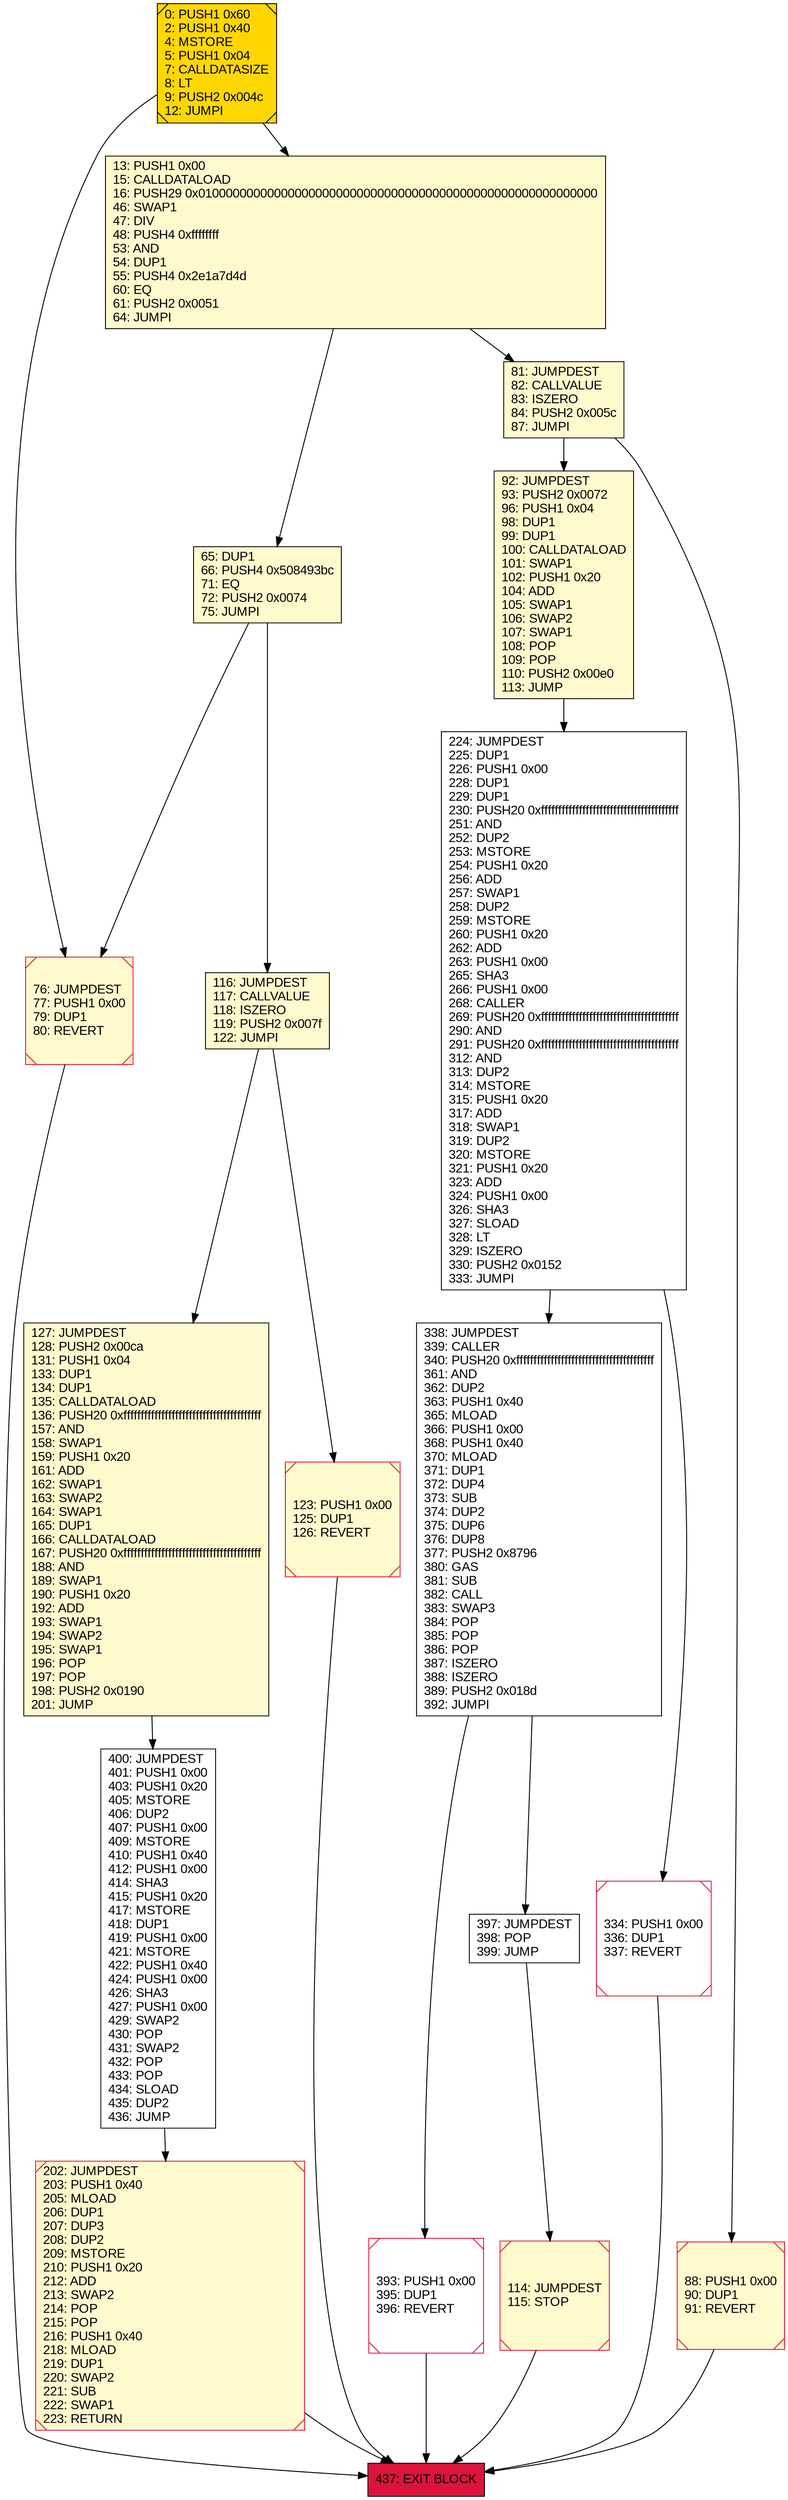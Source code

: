digraph G {
bgcolor=transparent rankdir=UD;
node [shape=box style=filled color=black fillcolor=white fontname=arial fontcolor=black];
65 [label="65: DUP1\l66: PUSH4 0x508493bc\l71: EQ\l72: PUSH2 0x0074\l75: JUMPI\l" fillcolor=lemonchiffon ];
338 [label="338: JUMPDEST\l339: CALLER\l340: PUSH20 0xffffffffffffffffffffffffffffffffffffffff\l361: AND\l362: DUP2\l363: PUSH1 0x40\l365: MLOAD\l366: PUSH1 0x00\l368: PUSH1 0x40\l370: MLOAD\l371: DUP1\l372: DUP4\l373: SUB\l374: DUP2\l375: DUP6\l376: DUP8\l377: PUSH2 0x8796\l380: GAS\l381: SUB\l382: CALL\l383: SWAP3\l384: POP\l385: POP\l386: POP\l387: ISZERO\l388: ISZERO\l389: PUSH2 0x018d\l392: JUMPI\l" ];
0 [label="0: PUSH1 0x60\l2: PUSH1 0x40\l4: MSTORE\l5: PUSH1 0x04\l7: CALLDATASIZE\l8: LT\l9: PUSH2 0x004c\l12: JUMPI\l" fillcolor=lemonchiffon shape=Msquare fillcolor=gold ];
114 [label="114: JUMPDEST\l115: STOP\l" fillcolor=lemonchiffon shape=Msquare color=crimson ];
127 [label="127: JUMPDEST\l128: PUSH2 0x00ca\l131: PUSH1 0x04\l133: DUP1\l134: DUP1\l135: CALLDATALOAD\l136: PUSH20 0xffffffffffffffffffffffffffffffffffffffff\l157: AND\l158: SWAP1\l159: PUSH1 0x20\l161: ADD\l162: SWAP1\l163: SWAP2\l164: SWAP1\l165: DUP1\l166: CALLDATALOAD\l167: PUSH20 0xffffffffffffffffffffffffffffffffffffffff\l188: AND\l189: SWAP1\l190: PUSH1 0x20\l192: ADD\l193: SWAP1\l194: SWAP2\l195: SWAP1\l196: POP\l197: POP\l198: PUSH2 0x0190\l201: JUMP\l" fillcolor=lemonchiffon ];
393 [label="393: PUSH1 0x00\l395: DUP1\l396: REVERT\l" shape=Msquare color=crimson ];
76 [label="76: JUMPDEST\l77: PUSH1 0x00\l79: DUP1\l80: REVERT\l" fillcolor=lemonchiffon shape=Msquare color=crimson ];
224 [label="224: JUMPDEST\l225: DUP1\l226: PUSH1 0x00\l228: DUP1\l229: DUP1\l230: PUSH20 0xffffffffffffffffffffffffffffffffffffffff\l251: AND\l252: DUP2\l253: MSTORE\l254: PUSH1 0x20\l256: ADD\l257: SWAP1\l258: DUP2\l259: MSTORE\l260: PUSH1 0x20\l262: ADD\l263: PUSH1 0x00\l265: SHA3\l266: PUSH1 0x00\l268: CALLER\l269: PUSH20 0xffffffffffffffffffffffffffffffffffffffff\l290: AND\l291: PUSH20 0xffffffffffffffffffffffffffffffffffffffff\l312: AND\l313: DUP2\l314: MSTORE\l315: PUSH1 0x20\l317: ADD\l318: SWAP1\l319: DUP2\l320: MSTORE\l321: PUSH1 0x20\l323: ADD\l324: PUSH1 0x00\l326: SHA3\l327: SLOAD\l328: LT\l329: ISZERO\l330: PUSH2 0x0152\l333: JUMPI\l" ];
397 [label="397: JUMPDEST\l398: POP\l399: JUMP\l" ];
400 [label="400: JUMPDEST\l401: PUSH1 0x00\l403: PUSH1 0x20\l405: MSTORE\l406: DUP2\l407: PUSH1 0x00\l409: MSTORE\l410: PUSH1 0x40\l412: PUSH1 0x00\l414: SHA3\l415: PUSH1 0x20\l417: MSTORE\l418: DUP1\l419: PUSH1 0x00\l421: MSTORE\l422: PUSH1 0x40\l424: PUSH1 0x00\l426: SHA3\l427: PUSH1 0x00\l429: SWAP2\l430: POP\l431: SWAP2\l432: POP\l433: POP\l434: SLOAD\l435: DUP2\l436: JUMP\l" ];
334 [label="334: PUSH1 0x00\l336: DUP1\l337: REVERT\l" shape=Msquare color=crimson ];
81 [label="81: JUMPDEST\l82: CALLVALUE\l83: ISZERO\l84: PUSH2 0x005c\l87: JUMPI\l" fillcolor=lemonchiffon ];
92 [label="92: JUMPDEST\l93: PUSH2 0x0072\l96: PUSH1 0x04\l98: DUP1\l99: DUP1\l100: CALLDATALOAD\l101: SWAP1\l102: PUSH1 0x20\l104: ADD\l105: SWAP1\l106: SWAP2\l107: SWAP1\l108: POP\l109: POP\l110: PUSH2 0x00e0\l113: JUMP\l" fillcolor=lemonchiffon ];
437 [label="437: EXIT BLOCK\l" fillcolor=crimson ];
116 [label="116: JUMPDEST\l117: CALLVALUE\l118: ISZERO\l119: PUSH2 0x007f\l122: JUMPI\l" fillcolor=lemonchiffon ];
88 [label="88: PUSH1 0x00\l90: DUP1\l91: REVERT\l" fillcolor=lemonchiffon shape=Msquare color=crimson ];
202 [label="202: JUMPDEST\l203: PUSH1 0x40\l205: MLOAD\l206: DUP1\l207: DUP3\l208: DUP2\l209: MSTORE\l210: PUSH1 0x20\l212: ADD\l213: SWAP2\l214: POP\l215: POP\l216: PUSH1 0x40\l218: MLOAD\l219: DUP1\l220: SWAP2\l221: SUB\l222: SWAP1\l223: RETURN\l" fillcolor=lemonchiffon shape=Msquare color=crimson ];
13 [label="13: PUSH1 0x00\l15: CALLDATALOAD\l16: PUSH29 0x0100000000000000000000000000000000000000000000000000000000\l46: SWAP1\l47: DIV\l48: PUSH4 0xffffffff\l53: AND\l54: DUP1\l55: PUSH4 0x2e1a7d4d\l60: EQ\l61: PUSH2 0x0051\l64: JUMPI\l" fillcolor=lemonchiffon ];
123 [label="123: PUSH1 0x00\l125: DUP1\l126: REVERT\l" fillcolor=lemonchiffon shape=Msquare color=crimson ];
224 -> 334;
81 -> 88;
127 -> 400;
88 -> 437;
202 -> 437;
397 -> 114;
116 -> 123;
116 -> 127;
114 -> 437;
334 -> 437;
393 -> 437;
81 -> 92;
13 -> 81;
65 -> 76;
338 -> 393;
0 -> 76;
123 -> 437;
224 -> 338;
338 -> 397;
65 -> 116;
400 -> 202;
92 -> 224;
13 -> 65;
0 -> 13;
76 -> 437;
}